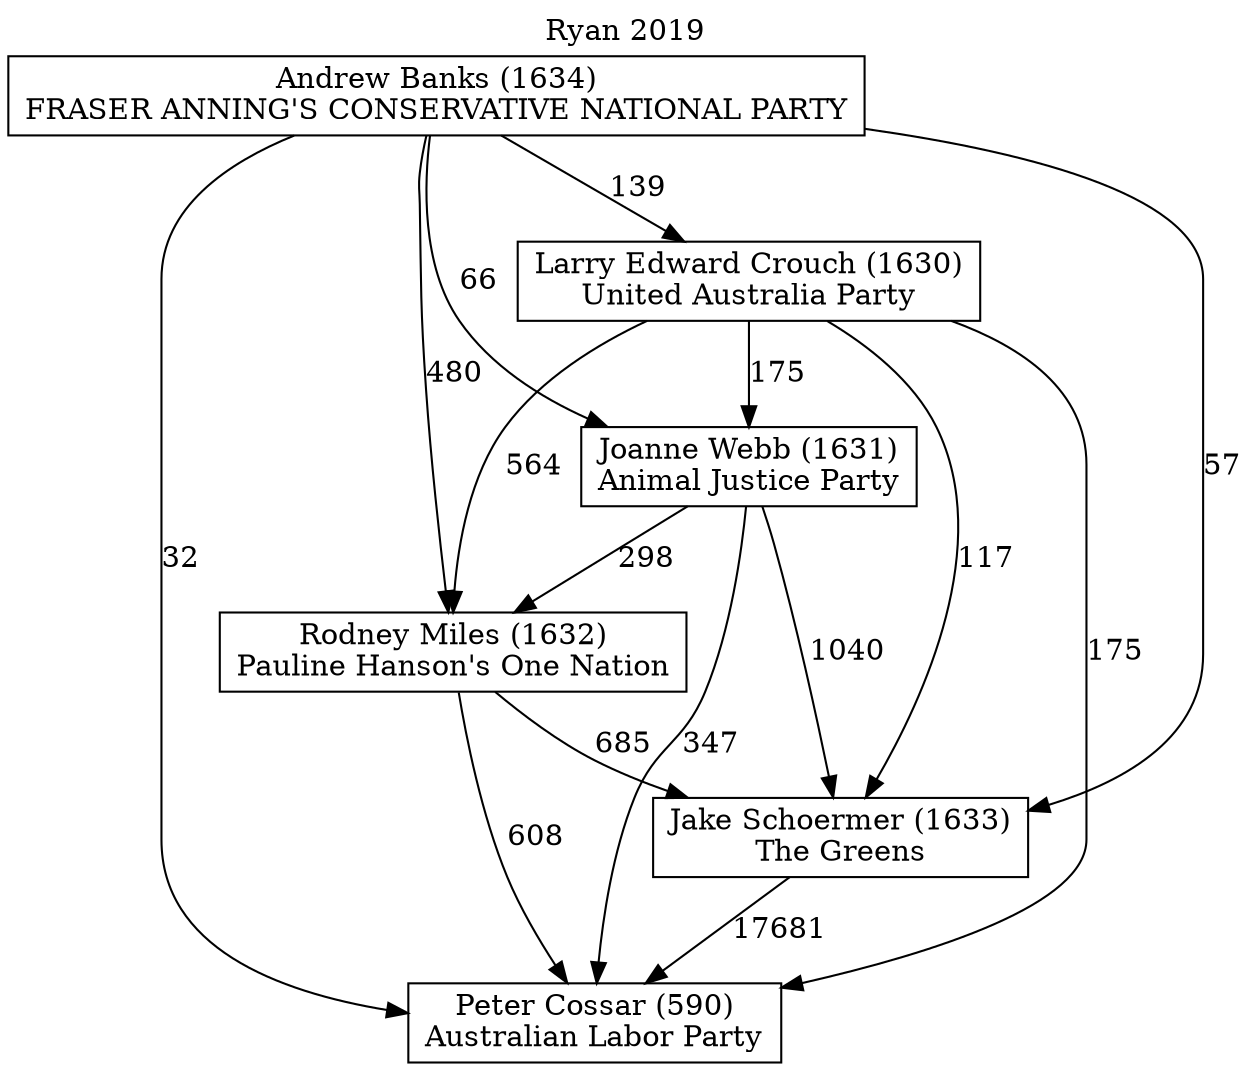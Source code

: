 // House preference flow
digraph "Peter Cossar (590)_Ryan_2019" {
	graph [label="Ryan 2019" labelloc=t mclimit=10]
	node [shape=box]
	"Peter Cossar (590)" [label="Peter Cossar (590)
Australian Labor Party"]
	"Jake Schoermer (1633)" [label="Jake Schoermer (1633)
The Greens"]
	"Rodney Miles (1632)" [label="Rodney Miles (1632)
Pauline Hanson's One Nation"]
	"Joanne Webb (1631)" [label="Joanne Webb (1631)
Animal Justice Party"]
	"Larry Edward Crouch (1630)" [label="Larry Edward Crouch (1630)
United Australia Party"]
	"Andrew Banks (1634)" [label="Andrew Banks (1634)
FRASER ANNING'S CONSERVATIVE NATIONAL PARTY"]
	"Jake Schoermer (1633)" -> "Peter Cossar (590)" [label=17681]
	"Rodney Miles (1632)" -> "Jake Schoermer (1633)" [label=685]
	"Joanne Webb (1631)" -> "Rodney Miles (1632)" [label=298]
	"Larry Edward Crouch (1630)" -> "Joanne Webb (1631)" [label=175]
	"Andrew Banks (1634)" -> "Larry Edward Crouch (1630)" [label=139]
	"Rodney Miles (1632)" -> "Peter Cossar (590)" [label=608]
	"Joanne Webb (1631)" -> "Peter Cossar (590)" [label=347]
	"Larry Edward Crouch (1630)" -> "Peter Cossar (590)" [label=175]
	"Andrew Banks (1634)" -> "Peter Cossar (590)" [label=32]
	"Andrew Banks (1634)" -> "Joanne Webb (1631)" [label=66]
	"Larry Edward Crouch (1630)" -> "Rodney Miles (1632)" [label=564]
	"Andrew Banks (1634)" -> "Rodney Miles (1632)" [label=480]
	"Joanne Webb (1631)" -> "Jake Schoermer (1633)" [label=1040]
	"Larry Edward Crouch (1630)" -> "Jake Schoermer (1633)" [label=117]
	"Andrew Banks (1634)" -> "Jake Schoermer (1633)" [label=57]
}
